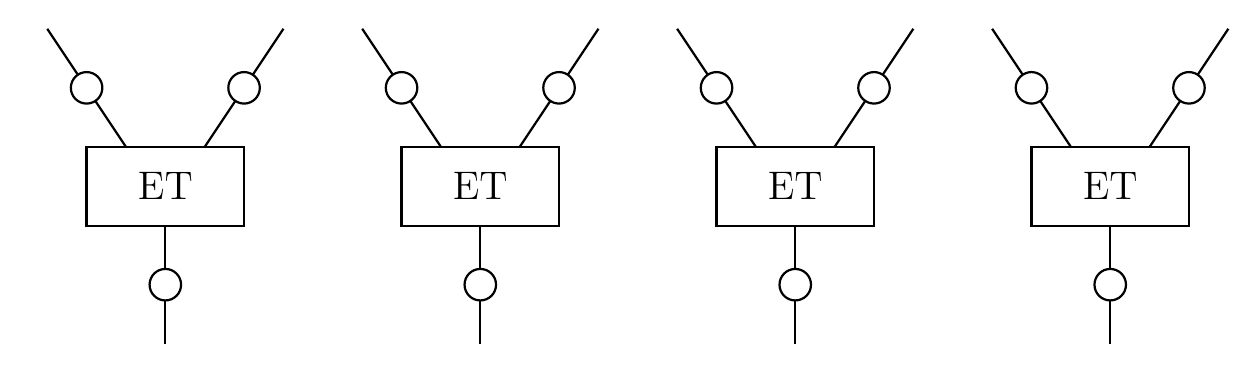 
\def\allume{
\draw[thick,draw,fill=white]  (0,0) circle (0.2); 
 \foreach \i in {0,30,...,330}{
  \draw[thick] (\i:0.25)--(\i:0.4);
 }
}

\def\eteint{
\draw[thick,draw,fill=white]  (0,0) circle (0.2); 
\draw[thick,draw,fill=white]  (0,0)--+(45:0.2)--+(45:-0.2); 
\draw[thick,draw,fill=white]  (0,0)--+(-45:0.2)--+(-45:-0.2); 
}

\begin{tikzpicture}

% E T 1
\begin{scope}
\draw[thick] (0,0) rectangle (2,1);
\node  at (1,0.5)  {\Large ET};

\draw[thick] (0.5,1)--++(-1,1.5);
\draw[thick] (1.5,1)--++(1,1.5);
\draw[thick] (1,0)--++(0,-1.5);

\draw[thick,draw,fill=white]  (1,-0.75) circle (0.2); 
\draw[thick,draw,fill=white]  (0,1.75) circle (0.2); 
\draw[thick,draw,fill=white]  (2,1.75) circle (0.2); 


\end{scope}


% ET 2
\begin{scope}[xshift=4cm]
\draw[thick] (0,0) rectangle (2,1);
\node  at (1,0.5)  {\Large ET};

\draw[thick] (0.5,1)--++(-1,1.5);
\draw[thick] (1.5,1)--++(1,1.5);
\draw[thick] (1,0)--++(0,-1.5);

\draw[thick,draw,fill=white]  (1,-0.75) circle (0.2); 
\draw[thick,draw,fill=white]  (0,1.75) circle (0.2); 
\draw[thick,draw,fill=white]  (2,1.75) circle (0.2); 


\end{scope}


% ET 3
\begin{scope}[xshift=8cm]
\draw[thick] (0,0) rectangle (2,1);
\node  at (1,0.5)  {\Large ET};

\draw[thick] (0.5,1)--++(-1,1.5);
\draw[thick] (1.5,1)--++(1,1.5);
\draw[thick] (1,0)--++(0,-1.5);

\draw[thick,draw,fill=white]  (1,-0.75) circle (0.2); 
\draw[thick,draw,fill=white]  (0,1.75) circle (0.2); 
\draw[thick,draw,fill=white]  (2,1.75) circle (0.2); 
\end{scope}


% ET 4
\begin{scope}[xshift=12cm]
\draw[thick] (0,0) rectangle (2,1);
\node  at (1,0.5)  {\Large ET};

\draw[thick] (0.5,1)--++(-1,1.5);
\draw[thick] (1.5,1)--++(1,1.5);
\draw[thick] (1,0)--++(0,-1.5);

\draw[thick,draw,fill=white]  (1,-0.75) circle (0.2); 
\draw[thick,draw,fill=white]  (0,1.75) circle (0.2); 
\draw[thick,draw,fill=white]  (2,1.75) circle (0.2); 

\end{scope}

\end{tikzpicture}
